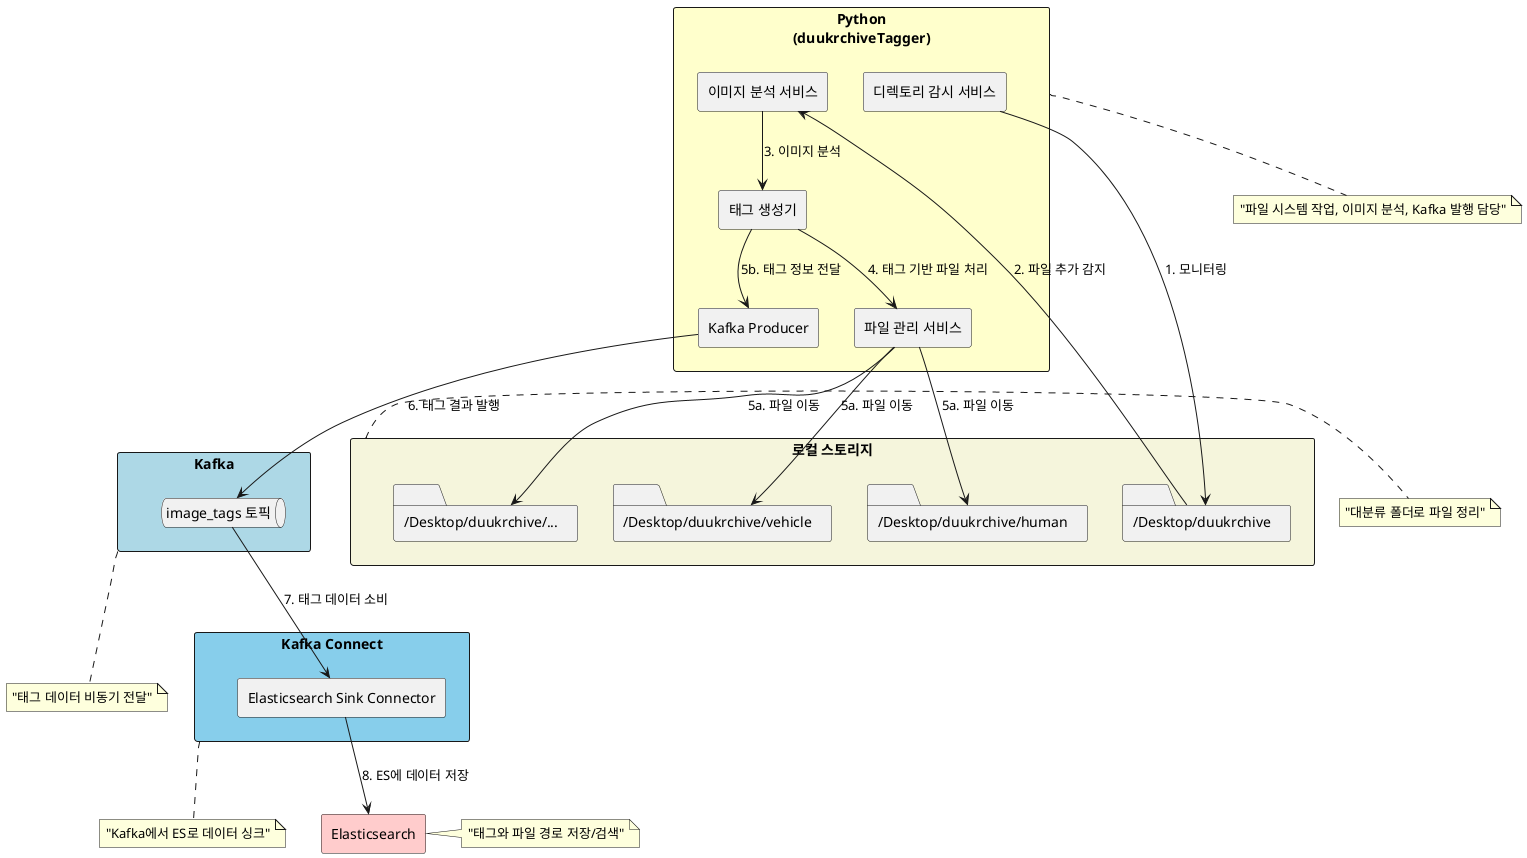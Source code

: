 @startuml 최신 두크카이브 아키텍처

skinparam backgroundColor white
skinparam componentStyle rectangle

component "Python\n(duukrchiveTagger)" as Python #FFFFCC {
  [디렉토리 감시 서비스] as WatchService
  [이미지 분석 서비스] as ImageAnalyzer
  [태그 생성기] as TagGenerator
  [파일 관리 서비스] as PythonFileService
  [Kafka Producer] as KafkaProducerPython
}

component "Kafka" as Kafka #ADD8E6 {
  queue "image_tags 토픽" as ImageTagsTopic
}

component "Kafka Connect" as KafkaConnect #87CEEB {
  [Elasticsearch Sink Connector] as ESSinkConnector
}

component "Elasticsearch" as ElasticSearch #FFCCCC

component "로컬 스토리지" as Storage #F5F5DC {
  folder "~/Desktop/duukrchive" as InputDir
  folder "~/Desktop/duukrchive/vehicle" as VehicleDir
  folder "~/Desktop/duukrchive/human" as HumanDir
  folder "~/Desktop/duukrchive/..." as OtherDirs
}

' 관계 정의
WatchService --> InputDir : 1. 모니터링
InputDir --> ImageAnalyzer : 2. 파일 추가 감지
ImageAnalyzer --> TagGenerator : 3. 이미지 분석
TagGenerator --> PythonFileService : 4. 태그 기반 파일 처리

PythonFileService --> VehicleDir : 5a. 파일 이동
PythonFileService --> HumanDir : 5a. 파일 이동
PythonFileService --> OtherDirs : 5a. 파일 이동

TagGenerator --> KafkaProducerPython : 5b. 태그 정보 전달
KafkaProducerPython --> ImageTagsTopic : 6. 태그 결과 발행

ImageTagsTopic --> ESSinkConnector : 7. 태그 데이터 소비
ESSinkConnector --> ElasticSearch : 8. ES에 데이터 저장

note bottom of Python : "파일 시스템 작업, 이미지 분석, Kafka 발행 담당"
note bottom of Kafka : "태그 데이터 비동기 전달"
note bottom of KafkaConnect : "Kafka에서 ES로 데이터 싱크"
note right of ElasticSearch : "태그와 파일 경로 저장/검색"
note right of Storage : "대분류 폴더로 파일 정리"

@enduml